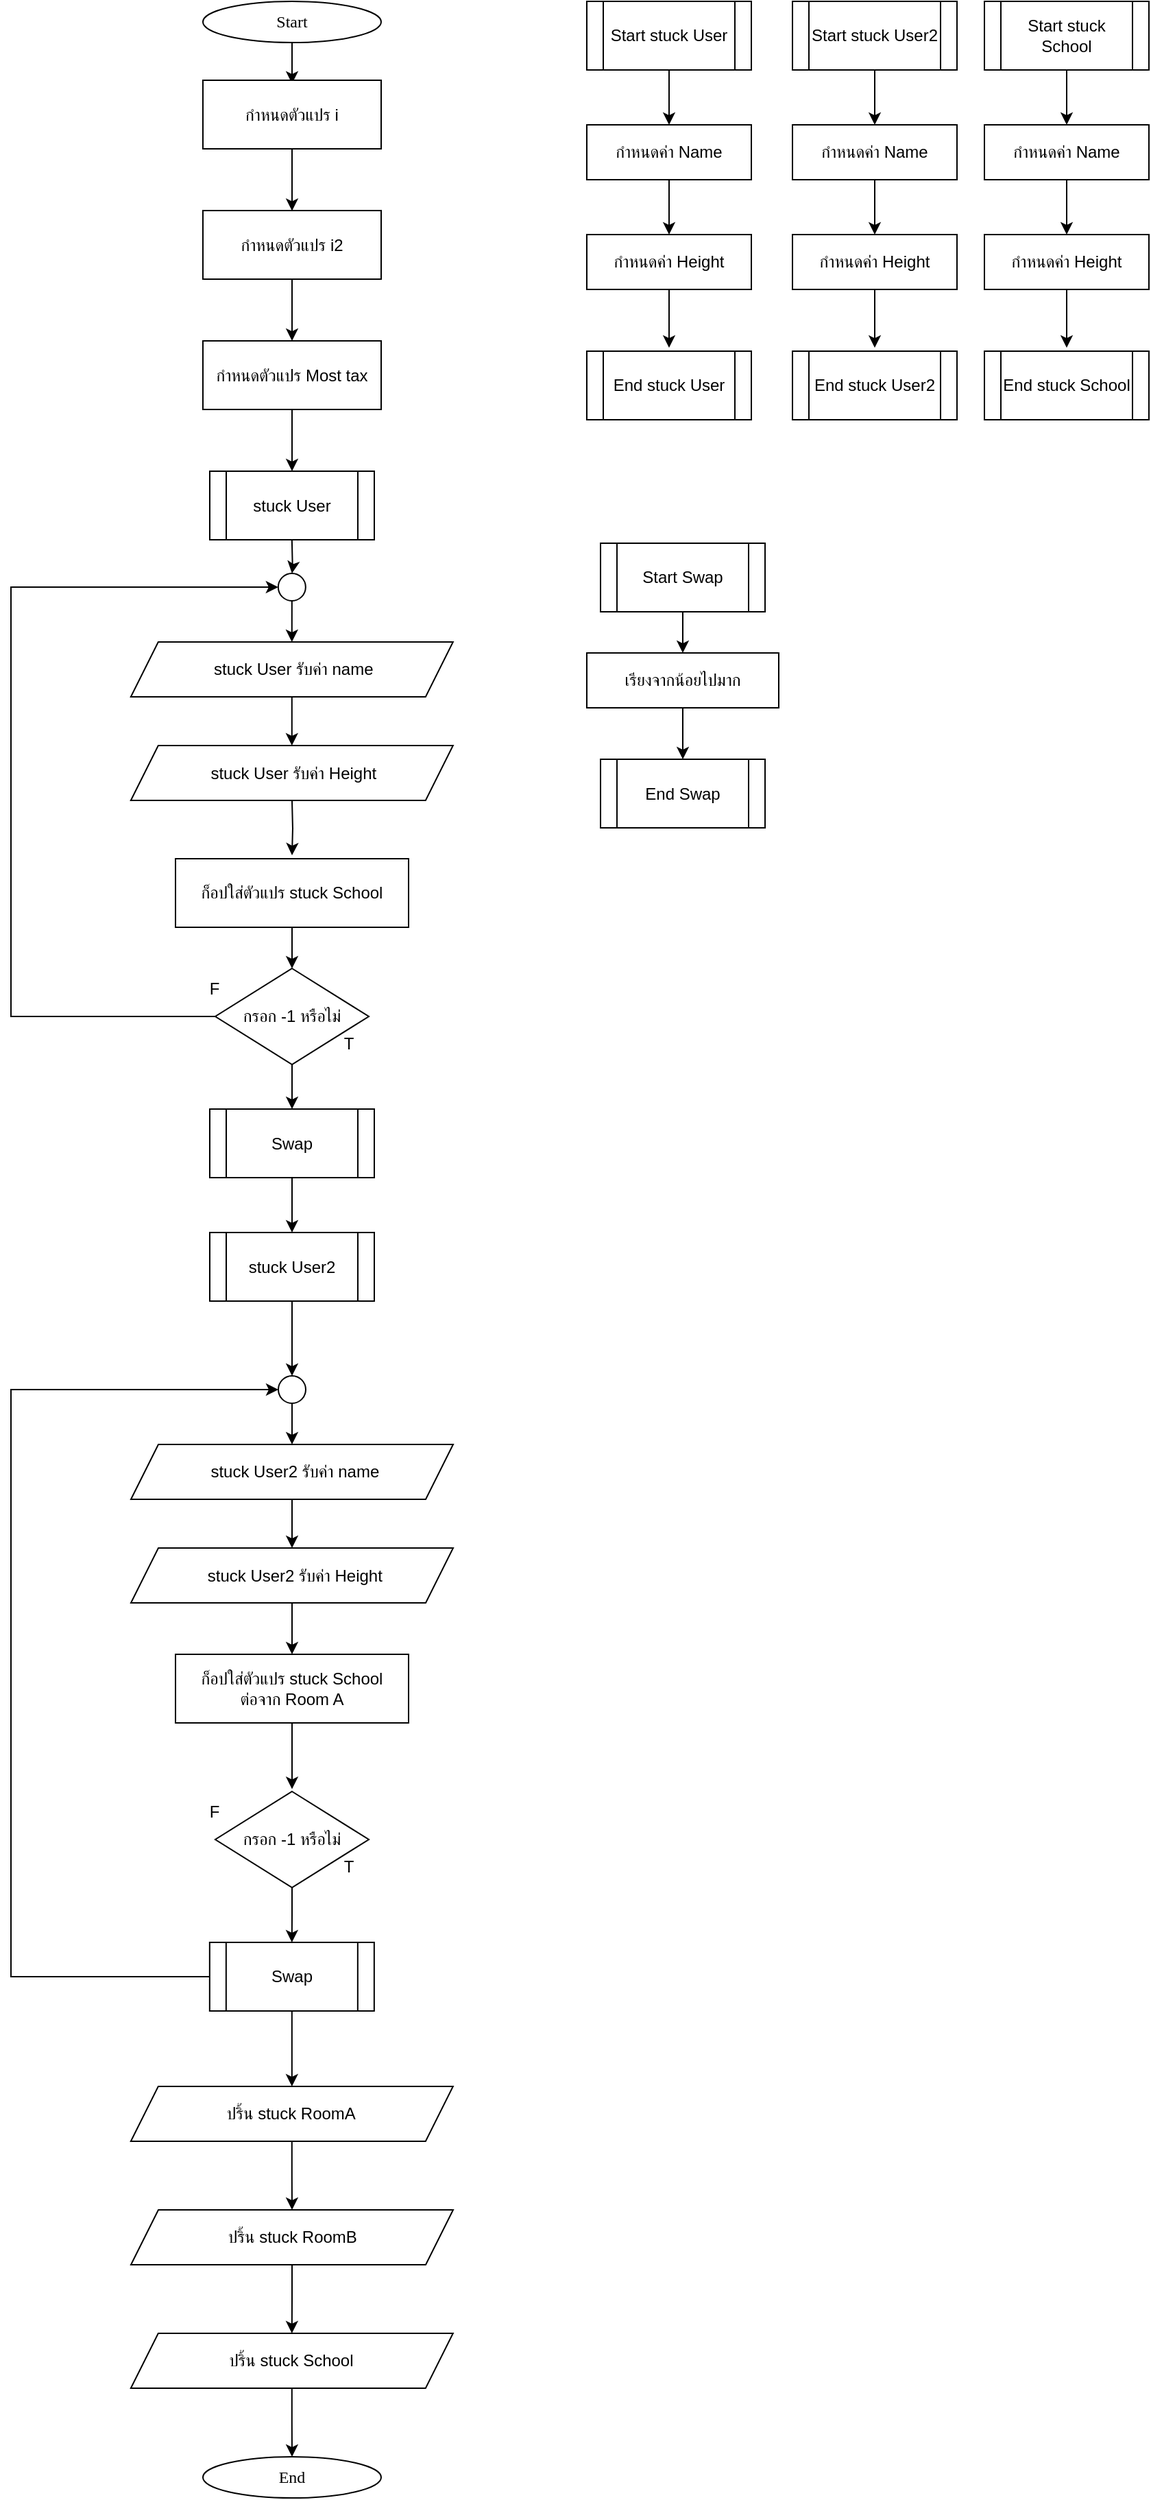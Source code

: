 <mxfile version="25.0.3">
  <diagram name="Page-1" id="25N4OD3NY-TZxtG4SH_B">
    <mxGraphModel dx="3166" dy="2356" grid="1" gridSize="10" guides="1" tooltips="1" connect="1" arrows="1" fold="1" page="1" pageScale="1" pageWidth="850" pageHeight="1100" math="0" shadow="0">
      <root>
        <mxCell id="0" />
        <mxCell id="1" parent="0" />
        <mxCell id="CqY7kWK450SuKr3B_84d-1" value="" style="edgeStyle=orthogonalEdgeStyle;rounded=0;orthogonalLoop=1;jettySize=auto;html=1;" edge="1" parent="1" source="CqY7kWK450SuKr3B_84d-2" target="CqY7kWK450SuKr3B_84d-4">
          <mxGeometry relative="1" as="geometry" />
        </mxCell>
        <mxCell id="CqY7kWK450SuKr3B_84d-2" value="Start stuck User" style="shape=process;whiteSpace=wrap;html=1;backgroundOutline=1;" vertex="1" parent="1">
          <mxGeometry x="-230" y="-960" width="120" height="50" as="geometry" />
        </mxCell>
        <mxCell id="CqY7kWK450SuKr3B_84d-3" value="" style="edgeStyle=orthogonalEdgeStyle;rounded=0;orthogonalLoop=1;jettySize=auto;html=1;" edge="1" parent="1" source="CqY7kWK450SuKr3B_84d-4" target="CqY7kWK450SuKr3B_84d-6">
          <mxGeometry relative="1" as="geometry" />
        </mxCell>
        <mxCell id="CqY7kWK450SuKr3B_84d-4" value="กำหนดค่า Name" style="rounded=0;whiteSpace=wrap;html=1;" vertex="1" parent="1">
          <mxGeometry x="-230" y="-870" width="120" height="40" as="geometry" />
        </mxCell>
        <mxCell id="CqY7kWK450SuKr3B_84d-5" value="" style="edgeStyle=orthogonalEdgeStyle;rounded=0;orthogonalLoop=1;jettySize=auto;html=1;" edge="1" parent="1" source="CqY7kWK450SuKr3B_84d-6">
          <mxGeometry relative="1" as="geometry">
            <mxPoint x="-170" y="-707.5" as="targetPoint" />
          </mxGeometry>
        </mxCell>
        <mxCell id="CqY7kWK450SuKr3B_84d-6" value="กำหนดค่า Height" style="rounded=0;whiteSpace=wrap;html=1;" vertex="1" parent="1">
          <mxGeometry x="-230" y="-790" width="120" height="40" as="geometry" />
        </mxCell>
        <mxCell id="CqY7kWK450SuKr3B_84d-7" value="End stuck User" style="shape=process;whiteSpace=wrap;html=1;backgroundOutline=1;" vertex="1" parent="1">
          <mxGeometry x="-230" y="-705" width="120" height="50" as="geometry" />
        </mxCell>
        <mxCell id="CqY7kWK450SuKr3B_84d-8" value="" style="edgeStyle=orthogonalEdgeStyle;rounded=0;orthogonalLoop=1;jettySize=auto;html=1;" edge="1" parent="1" source="CqY7kWK450SuKr3B_84d-9">
          <mxGeometry relative="1" as="geometry">
            <mxPoint x="-445" y="-900" as="targetPoint" />
          </mxGeometry>
        </mxCell>
        <mxCell id="CqY7kWK450SuKr3B_84d-9" value="&lt;font data-font-src=&quot;https://fonts.googleapis.com/css?family=Sarabun&quot; face=&quot;Sarabun&quot;&gt;Start&lt;/font&gt;" style="ellipse;whiteSpace=wrap;html=1;" vertex="1" parent="1">
          <mxGeometry x="-510.0" y="-960" width="130" height="30" as="geometry" />
        </mxCell>
        <mxCell id="CqY7kWK450SuKr3B_84d-10" value="stuck User" style="shape=process;whiteSpace=wrap;html=1;backgroundOutline=1;" vertex="1" parent="1">
          <mxGeometry x="-505" y="-617.5" width="120" height="50" as="geometry" />
        </mxCell>
        <mxCell id="CqY7kWK450SuKr3B_84d-13" value="" style="edgeStyle=orthogonalEdgeStyle;rounded=0;orthogonalLoop=1;jettySize=auto;html=1;" edge="1" parent="1" source="CqY7kWK450SuKr3B_84d-14">
          <mxGeometry relative="1" as="geometry">
            <mxPoint x="-445" y="-617.5" as="targetPoint" />
          </mxGeometry>
        </mxCell>
        <mxCell id="CqY7kWK450SuKr3B_84d-14" value="กำหนดตัวแปร Most tax" style="rounded=0;whiteSpace=wrap;html=1;" vertex="1" parent="1">
          <mxGeometry x="-510" y="-712.5" width="130" height="50" as="geometry" />
        </mxCell>
        <mxCell id="CqY7kWK450SuKr3B_84d-15" value="" style="edgeStyle=orthogonalEdgeStyle;rounded=0;orthogonalLoop=1;jettySize=auto;html=1;" edge="1" parent="1" source="CqY7kWK450SuKr3B_84d-16" target="CqY7kWK450SuKr3B_84d-14">
          <mxGeometry relative="1" as="geometry" />
        </mxCell>
        <mxCell id="CqY7kWK450SuKr3B_84d-16" value="กำหนดตัวแปร i2" style="rounded=0;whiteSpace=wrap;html=1;" vertex="1" parent="1">
          <mxGeometry x="-510" y="-807.5" width="130" height="50" as="geometry" />
        </mxCell>
        <mxCell id="CqY7kWK450SuKr3B_84d-17" value="กำหนดตัวแปร i" style="rounded=0;whiteSpace=wrap;html=1;" vertex="1" parent="1">
          <mxGeometry x="-510" y="-902.5" width="130" height="50" as="geometry" />
        </mxCell>
        <mxCell id="CqY7kWK450SuKr3B_84d-20" value="" style="edgeStyle=orthogonalEdgeStyle;rounded=0;orthogonalLoop=1;jettySize=auto;html=1;" edge="1" parent="1" source="CqY7kWK450SuKr3B_84d-17">
          <mxGeometry relative="1" as="geometry">
            <mxPoint x="-445" y="-807.25" as="targetPoint" />
          </mxGeometry>
        </mxCell>
        <mxCell id="CqY7kWK450SuKr3B_84d-25" value="" style="edgeStyle=orthogonalEdgeStyle;rounded=0;orthogonalLoop=1;jettySize=auto;html=1;" edge="1" parent="1" source="CqY7kWK450SuKr3B_84d-26" target="CqY7kWK450SuKr3B_84d-41">
          <mxGeometry relative="1" as="geometry" />
        </mxCell>
        <mxCell id="CqY7kWK450SuKr3B_84d-26" value="Start Swap" style="shape=process;whiteSpace=wrap;html=1;backgroundOutline=1;" vertex="1" parent="1">
          <mxGeometry x="-220" y="-565" width="120" height="50" as="geometry" />
        </mxCell>
        <mxCell id="CqY7kWK450SuKr3B_84d-27" value="" style="edgeStyle=orthogonalEdgeStyle;rounded=0;orthogonalLoop=1;jettySize=auto;html=1;" edge="1" parent="1" target="CqY7kWK450SuKr3B_84d-33">
          <mxGeometry relative="1" as="geometry">
            <mxPoint x="-445.08" y="-567.5" as="sourcePoint" />
          </mxGeometry>
        </mxCell>
        <mxCell id="CqY7kWK450SuKr3B_84d-28" value="" style="edgeStyle=orthogonalEdgeStyle;rounded=0;orthogonalLoop=1;jettySize=auto;html=1;" edge="1" parent="1" source="CqY7kWK450SuKr3B_84d-29" target="CqY7kWK450SuKr3B_84d-31">
          <mxGeometry relative="1" as="geometry" />
        </mxCell>
        <mxCell id="CqY7kWK450SuKr3B_84d-29" value="&amp;nbsp;stuck User รับค่า name" style="shape=parallelogram;perimeter=parallelogramPerimeter;whiteSpace=wrap;html=1;fixedSize=1;" vertex="1" parent="1">
          <mxGeometry x="-562.58" y="-493" width="235" height="40" as="geometry" />
        </mxCell>
        <mxCell id="CqY7kWK450SuKr3B_84d-31" value="&amp;nbsp;stuck User รับค่า Height" style="shape=parallelogram;perimeter=parallelogramPerimeter;whiteSpace=wrap;html=1;fixedSize=1;" vertex="1" parent="1">
          <mxGeometry x="-562.58" y="-417.5" width="235" height="40" as="geometry" />
        </mxCell>
        <mxCell id="CqY7kWK450SuKr3B_84d-32" value="" style="edgeStyle=orthogonalEdgeStyle;rounded=0;orthogonalLoop=1;jettySize=auto;html=1;" edge="1" parent="1" source="CqY7kWK450SuKr3B_84d-33" target="CqY7kWK450SuKr3B_84d-29">
          <mxGeometry relative="1" as="geometry" />
        </mxCell>
        <mxCell id="CqY7kWK450SuKr3B_84d-33" value="" style="ellipse;whiteSpace=wrap;html=1;aspect=fixed;" vertex="1" parent="1">
          <mxGeometry x="-455.08" y="-543" width="20" height="20" as="geometry" />
        </mxCell>
        <mxCell id="CqY7kWK450SuKr3B_84d-97" style="edgeStyle=orthogonalEdgeStyle;rounded=0;orthogonalLoop=1;jettySize=auto;html=1;entryX=0.5;entryY=0;entryDx=0;entryDy=0;" edge="1" parent="1" source="CqY7kWK450SuKr3B_84d-36">
          <mxGeometry relative="1" as="geometry">
            <mxPoint x="-445.0" y="-152.5" as="targetPoint" />
          </mxGeometry>
        </mxCell>
        <mxCell id="CqY7kWK450SuKr3B_84d-116" style="edgeStyle=orthogonalEdgeStyle;rounded=0;orthogonalLoop=1;jettySize=auto;html=1;entryX=0;entryY=0.5;entryDx=0;entryDy=0;" edge="1" parent="1" source="CqY7kWK450SuKr3B_84d-36" target="CqY7kWK450SuKr3B_84d-33">
          <mxGeometry relative="1" as="geometry">
            <Array as="points">
              <mxPoint x="-650" y="-220" />
              <mxPoint x="-650" y="-533" />
            </Array>
          </mxGeometry>
        </mxCell>
        <mxCell id="CqY7kWK450SuKr3B_84d-36" value="กรอก -1 หรือไม่" style="rhombus;whiteSpace=wrap;html=1;" vertex="1" parent="1">
          <mxGeometry x="-501.0" y="-255" width="112" height="70" as="geometry" />
        </mxCell>
        <mxCell id="CqY7kWK450SuKr3B_84d-101" value="" style="edgeStyle=orthogonalEdgeStyle;rounded=0;orthogonalLoop=1;jettySize=auto;html=1;" edge="1" parent="1" source="CqY7kWK450SuKr3B_84d-41">
          <mxGeometry relative="1" as="geometry">
            <mxPoint x="-159.986" y="-407.5" as="targetPoint" />
          </mxGeometry>
        </mxCell>
        <mxCell id="CqY7kWK450SuKr3B_84d-41" value="เรียงจากน้อยไปมาก" style="rounded=0;whiteSpace=wrap;html=1;" vertex="1" parent="1">
          <mxGeometry x="-230" y="-485" width="140" height="40" as="geometry" />
        </mxCell>
        <mxCell id="CqY7kWK450SuKr3B_84d-57" style="edgeStyle=orthogonalEdgeStyle;rounded=0;orthogonalLoop=1;jettySize=auto;html=1;entryX=0.5;entryY=0;entryDx=0;entryDy=0;" edge="1" parent="1">
          <mxGeometry relative="1" as="geometry">
            <mxPoint x="-445.0" y="-377.5" as="sourcePoint" />
            <mxPoint x="-445.0" y="-337.5" as="targetPoint" />
          </mxGeometry>
        </mxCell>
        <mxCell id="CqY7kWK450SuKr3B_84d-59" value="T" style="text;html=1;align=center;verticalAlign=middle;resizable=0;points=[];autosize=1;strokeColor=none;fillColor=none;" vertex="1" parent="1">
          <mxGeometry x="-419.0" y="-215" width="30" height="30" as="geometry" />
        </mxCell>
        <mxCell id="CqY7kWK450SuKr3B_84d-60" value="F" style="text;html=1;align=center;verticalAlign=middle;resizable=0;points=[];autosize=1;strokeColor=none;fillColor=none;" vertex="1" parent="1">
          <mxGeometry x="-517.5" y="-255" width="30" height="30" as="geometry" />
        </mxCell>
        <mxCell id="CqY7kWK450SuKr3B_84d-67" value="End Swap" style="shape=process;whiteSpace=wrap;html=1;backgroundOutline=1;" vertex="1" parent="1">
          <mxGeometry x="-220" y="-407.5" width="120" height="50" as="geometry" />
        </mxCell>
        <mxCell id="CqY7kWK450SuKr3B_84d-69" value="" style="edgeStyle=orthogonalEdgeStyle;rounded=0;orthogonalLoop=1;jettySize=auto;html=1;" edge="1" source="CqY7kWK450SuKr3B_84d-70" target="CqY7kWK450SuKr3B_84d-72" parent="1">
          <mxGeometry relative="1" as="geometry" />
        </mxCell>
        <mxCell id="CqY7kWK450SuKr3B_84d-70" value="Start stuck User2" style="shape=process;whiteSpace=wrap;html=1;backgroundOutline=1;" vertex="1" parent="1">
          <mxGeometry x="-80" y="-960" width="120" height="50" as="geometry" />
        </mxCell>
        <mxCell id="CqY7kWK450SuKr3B_84d-71" value="" style="edgeStyle=orthogonalEdgeStyle;rounded=0;orthogonalLoop=1;jettySize=auto;html=1;" edge="1" source="CqY7kWK450SuKr3B_84d-72" target="CqY7kWK450SuKr3B_84d-74" parent="1">
          <mxGeometry relative="1" as="geometry" />
        </mxCell>
        <mxCell id="CqY7kWK450SuKr3B_84d-72" value="กำหนดค่า Name" style="rounded=0;whiteSpace=wrap;html=1;" vertex="1" parent="1">
          <mxGeometry x="-80" y="-870" width="120" height="40" as="geometry" />
        </mxCell>
        <mxCell id="CqY7kWK450SuKr3B_84d-73" value="" style="edgeStyle=orthogonalEdgeStyle;rounded=0;orthogonalLoop=1;jettySize=auto;html=1;" edge="1" source="CqY7kWK450SuKr3B_84d-74" parent="1">
          <mxGeometry relative="1" as="geometry">
            <mxPoint x="-20" y="-707.5" as="targetPoint" />
          </mxGeometry>
        </mxCell>
        <mxCell id="CqY7kWK450SuKr3B_84d-74" value="กำหนดค่า Height" style="rounded=0;whiteSpace=wrap;html=1;" vertex="1" parent="1">
          <mxGeometry x="-80" y="-790" width="120" height="40" as="geometry" />
        </mxCell>
        <mxCell id="CqY7kWK450SuKr3B_84d-75" value="End stuck User2" style="shape=process;whiteSpace=wrap;html=1;backgroundOutline=1;" vertex="1" parent="1">
          <mxGeometry x="-80" y="-705" width="120" height="50" as="geometry" />
        </mxCell>
        <mxCell id="CqY7kWK450SuKr3B_84d-98" value="" style="edgeStyle=orthogonalEdgeStyle;rounded=0;orthogonalLoop=1;jettySize=auto;html=1;" edge="1" parent="1" source="CqY7kWK450SuKr3B_84d-82" target="CqY7kWK450SuKr3B_84d-89">
          <mxGeometry relative="1" as="geometry" />
        </mxCell>
        <mxCell id="CqY7kWK450SuKr3B_84d-82" value="stuck User2" style="shape=process;whiteSpace=wrap;html=1;backgroundOutline=1;" vertex="1" parent="1">
          <mxGeometry x="-505.0" y="-62.5" width="120" height="50" as="geometry" />
        </mxCell>
        <mxCell id="CqY7kWK450SuKr3B_84d-84" value="" style="edgeStyle=orthogonalEdgeStyle;rounded=0;orthogonalLoop=1;jettySize=auto;html=1;" edge="1" source="CqY7kWK450SuKr3B_84d-85" target="CqY7kWK450SuKr3B_84d-87" parent="1">
          <mxGeometry relative="1" as="geometry" />
        </mxCell>
        <mxCell id="CqY7kWK450SuKr3B_84d-85" value="&amp;nbsp;stuck User2 รับค่า name" style="shape=parallelogram;perimeter=parallelogramPerimeter;whiteSpace=wrap;html=1;fixedSize=1;" vertex="1" parent="1">
          <mxGeometry x="-562.5" y="92" width="235" height="40" as="geometry" />
        </mxCell>
        <mxCell id="CqY7kWK450SuKr3B_84d-86" value="" style="edgeStyle=orthogonalEdgeStyle;rounded=0;orthogonalLoop=1;jettySize=auto;html=1;" edge="1" parent="1">
          <mxGeometry relative="1" as="geometry">
            <mxPoint x="-445.0" y="343.25" as="targetPoint" />
            <mxPoint x="-445" y="295" as="sourcePoint" />
          </mxGeometry>
        </mxCell>
        <mxCell id="CqY7kWK450SuKr3B_84d-125" value="" style="edgeStyle=orthogonalEdgeStyle;rounded=0;orthogonalLoop=1;jettySize=auto;html=1;" edge="1" parent="1" source="CqY7kWK450SuKr3B_84d-87" target="CqY7kWK450SuKr3B_84d-124">
          <mxGeometry relative="1" as="geometry" />
        </mxCell>
        <mxCell id="CqY7kWK450SuKr3B_84d-87" value="&amp;nbsp;stuck User2 รับค่า Height" style="shape=parallelogram;perimeter=parallelogramPerimeter;whiteSpace=wrap;html=1;fixedSize=1;" vertex="1" parent="1">
          <mxGeometry x="-562.5" y="167.5" width="235" height="40" as="geometry" />
        </mxCell>
        <mxCell id="CqY7kWK450SuKr3B_84d-88" value="" style="edgeStyle=orthogonalEdgeStyle;rounded=0;orthogonalLoop=1;jettySize=auto;html=1;" edge="1" source="CqY7kWK450SuKr3B_84d-89" target="CqY7kWK450SuKr3B_84d-85" parent="1">
          <mxGeometry relative="1" as="geometry" />
        </mxCell>
        <mxCell id="CqY7kWK450SuKr3B_84d-89" value="" style="ellipse;whiteSpace=wrap;html=1;aspect=fixed;" vertex="1" parent="1">
          <mxGeometry x="-455.0" y="42" width="20" height="20" as="geometry" />
        </mxCell>
        <mxCell id="CqY7kWK450SuKr3B_84d-127" value="" style="edgeStyle=orthogonalEdgeStyle;rounded=0;orthogonalLoop=1;jettySize=auto;html=1;" edge="1" parent="1" source="CqY7kWK450SuKr3B_84d-91" target="CqY7kWK450SuKr3B_84d-111">
          <mxGeometry relative="1" as="geometry" />
        </mxCell>
        <mxCell id="CqY7kWK450SuKr3B_84d-91" value="กรอก -1 หรือไม่" style="rhombus;whiteSpace=wrap;html=1;" vertex="1" parent="1">
          <mxGeometry x="-501.0" y="345" width="112" height="70" as="geometry" />
        </mxCell>
        <mxCell id="CqY7kWK450SuKr3B_84d-94" value="T" style="text;html=1;align=center;verticalAlign=middle;resizable=0;points=[];autosize=1;strokeColor=none;fillColor=none;" vertex="1" parent="1">
          <mxGeometry x="-419.0" y="385" width="30" height="30" as="geometry" />
        </mxCell>
        <mxCell id="CqY7kWK450SuKr3B_84d-95" value="F" style="text;html=1;align=center;verticalAlign=middle;resizable=0;points=[];autosize=1;strokeColor=none;fillColor=none;" vertex="1" parent="1">
          <mxGeometry x="-517.5" y="345" width="30" height="30" as="geometry" />
        </mxCell>
        <mxCell id="CqY7kWK450SuKr3B_84d-109" value="" style="edgeStyle=orthogonalEdgeStyle;rounded=0;orthogonalLoop=1;jettySize=auto;html=1;" edge="1" parent="1" source="CqY7kWK450SuKr3B_84d-108" target="CqY7kWK450SuKr3B_84d-82">
          <mxGeometry relative="1" as="geometry" />
        </mxCell>
        <mxCell id="CqY7kWK450SuKr3B_84d-108" value="Swap" style="shape=process;whiteSpace=wrap;html=1;backgroundOutline=1;" vertex="1" parent="1">
          <mxGeometry x="-505" y="-152.5" width="120" height="50" as="geometry" />
        </mxCell>
        <mxCell id="CqY7kWK450SuKr3B_84d-129" style="edgeStyle=orthogonalEdgeStyle;rounded=0;orthogonalLoop=1;jettySize=auto;html=1;entryX=0;entryY=0.5;entryDx=0;entryDy=0;" edge="1" parent="1" source="CqY7kWK450SuKr3B_84d-111" target="CqY7kWK450SuKr3B_84d-89">
          <mxGeometry relative="1" as="geometry">
            <Array as="points">
              <mxPoint x="-650" y="480" />
              <mxPoint x="-650" y="52" />
            </Array>
          </mxGeometry>
        </mxCell>
        <mxCell id="CqY7kWK450SuKr3B_84d-134" value="" style="edgeStyle=orthogonalEdgeStyle;rounded=0;orthogonalLoop=1;jettySize=auto;html=1;" edge="1" parent="1" source="CqY7kWK450SuKr3B_84d-111" target="CqY7kWK450SuKr3B_84d-130">
          <mxGeometry relative="1" as="geometry" />
        </mxCell>
        <mxCell id="CqY7kWK450SuKr3B_84d-111" value="Swap" style="shape=process;whiteSpace=wrap;html=1;backgroundOutline=1;" vertex="1" parent="1">
          <mxGeometry x="-505.08" y="455" width="120" height="50" as="geometry" />
        </mxCell>
        <mxCell id="CqY7kWK450SuKr3B_84d-115" style="edgeStyle=orthogonalEdgeStyle;rounded=0;orthogonalLoop=1;jettySize=auto;html=1;entryX=0.5;entryY=0;entryDx=0;entryDy=0;" edge="1" parent="1" source="CqY7kWK450SuKr3B_84d-113" target="CqY7kWK450SuKr3B_84d-36">
          <mxGeometry relative="1" as="geometry" />
        </mxCell>
        <mxCell id="CqY7kWK450SuKr3B_84d-113" value="ก็อปใส่ตัวแปร stuck School" style="rounded=0;whiteSpace=wrap;html=1;" vertex="1" parent="1">
          <mxGeometry x="-530" y="-335" width="170" height="50" as="geometry" />
        </mxCell>
        <mxCell id="CqY7kWK450SuKr3B_84d-117" value="" style="edgeStyle=orthogonalEdgeStyle;rounded=0;orthogonalLoop=1;jettySize=auto;html=1;" edge="1" source="CqY7kWK450SuKr3B_84d-118" target="CqY7kWK450SuKr3B_84d-120" parent="1">
          <mxGeometry relative="1" as="geometry" />
        </mxCell>
        <mxCell id="CqY7kWK450SuKr3B_84d-118" value="Start stuck School" style="shape=process;whiteSpace=wrap;html=1;backgroundOutline=1;" vertex="1" parent="1">
          <mxGeometry x="60" y="-960" width="120" height="50" as="geometry" />
        </mxCell>
        <mxCell id="CqY7kWK450SuKr3B_84d-119" value="" style="edgeStyle=orthogonalEdgeStyle;rounded=0;orthogonalLoop=1;jettySize=auto;html=1;" edge="1" source="CqY7kWK450SuKr3B_84d-120" target="CqY7kWK450SuKr3B_84d-122" parent="1">
          <mxGeometry relative="1" as="geometry" />
        </mxCell>
        <mxCell id="CqY7kWK450SuKr3B_84d-120" value="กำหนดค่า Name" style="rounded=0;whiteSpace=wrap;html=1;" vertex="1" parent="1">
          <mxGeometry x="60" y="-870" width="120" height="40" as="geometry" />
        </mxCell>
        <mxCell id="CqY7kWK450SuKr3B_84d-121" value="" style="edgeStyle=orthogonalEdgeStyle;rounded=0;orthogonalLoop=1;jettySize=auto;html=1;" edge="1" source="CqY7kWK450SuKr3B_84d-122" parent="1">
          <mxGeometry relative="1" as="geometry">
            <mxPoint x="120" y="-707.5" as="targetPoint" />
          </mxGeometry>
        </mxCell>
        <mxCell id="CqY7kWK450SuKr3B_84d-122" value="กำหนดค่า Height" style="rounded=0;whiteSpace=wrap;html=1;" vertex="1" parent="1">
          <mxGeometry x="60" y="-790" width="120" height="40" as="geometry" />
        </mxCell>
        <mxCell id="CqY7kWK450SuKr3B_84d-123" value="End stuck School" style="shape=process;whiteSpace=wrap;html=1;backgroundOutline=1;" vertex="1" parent="1">
          <mxGeometry x="60" y="-705" width="120" height="50" as="geometry" />
        </mxCell>
        <mxCell id="CqY7kWK450SuKr3B_84d-124" value="ก็อปใส่ตัวแปร stuck School&lt;div&gt;ต่อจาก Room A&lt;/div&gt;" style="rounded=0;whiteSpace=wrap;html=1;" vertex="1" parent="1">
          <mxGeometry x="-530" y="245" width="170" height="50" as="geometry" />
        </mxCell>
        <mxCell id="CqY7kWK450SuKr3B_84d-135" value="" style="edgeStyle=orthogonalEdgeStyle;rounded=0;orthogonalLoop=1;jettySize=auto;html=1;" edge="1" parent="1" source="CqY7kWK450SuKr3B_84d-130" target="CqY7kWK450SuKr3B_84d-131">
          <mxGeometry relative="1" as="geometry" />
        </mxCell>
        <mxCell id="CqY7kWK450SuKr3B_84d-130" value="ปริ้น stuck RoomA" style="shape=parallelogram;perimeter=parallelogramPerimeter;whiteSpace=wrap;html=1;fixedSize=1;" vertex="1" parent="1">
          <mxGeometry x="-562.58" y="560" width="235" height="40" as="geometry" />
        </mxCell>
        <mxCell id="CqY7kWK450SuKr3B_84d-136" value="" style="edgeStyle=orthogonalEdgeStyle;rounded=0;orthogonalLoop=1;jettySize=auto;html=1;" edge="1" parent="1" source="CqY7kWK450SuKr3B_84d-131" target="CqY7kWK450SuKr3B_84d-133">
          <mxGeometry relative="1" as="geometry" />
        </mxCell>
        <mxCell id="CqY7kWK450SuKr3B_84d-131" value="ปริ้น stuck RoomB" style="shape=parallelogram;perimeter=parallelogramPerimeter;whiteSpace=wrap;html=1;fixedSize=1;" vertex="1" parent="1">
          <mxGeometry x="-562.5" y="650" width="235" height="40" as="geometry" />
        </mxCell>
        <mxCell id="CqY7kWK450SuKr3B_84d-138" value="" style="edgeStyle=orthogonalEdgeStyle;rounded=0;orthogonalLoop=1;jettySize=auto;html=1;" edge="1" parent="1" source="CqY7kWK450SuKr3B_84d-133" target="CqY7kWK450SuKr3B_84d-137">
          <mxGeometry relative="1" as="geometry" />
        </mxCell>
        <mxCell id="CqY7kWK450SuKr3B_84d-133" value="ปริ้น stuck School" style="shape=parallelogram;perimeter=parallelogramPerimeter;whiteSpace=wrap;html=1;fixedSize=1;" vertex="1" parent="1">
          <mxGeometry x="-562.58" y="740" width="235" height="40" as="geometry" />
        </mxCell>
        <mxCell id="CqY7kWK450SuKr3B_84d-137" value="&lt;font data-font-src=&quot;https://fonts.googleapis.com/css?family=Sarabun&quot; face=&quot;Sarabun&quot;&gt;End&lt;/font&gt;" style="ellipse;whiteSpace=wrap;html=1;" vertex="1" parent="1">
          <mxGeometry x="-510.0" y="830" width="130" height="30" as="geometry" />
        </mxCell>
      </root>
    </mxGraphModel>
  </diagram>
</mxfile>
